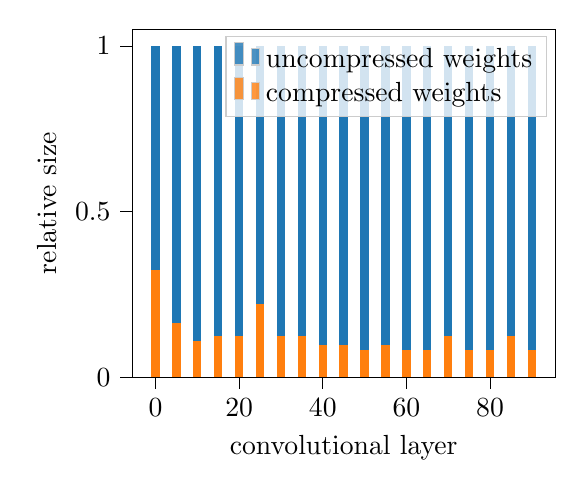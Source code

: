 % This file was created with tikzplotlib v0.10.1.
\begin{tikzpicture}

\definecolor{darkgray176}{RGB}{176,176,176}
\definecolor{darkorange25512714}{RGB}{255,127,14}
\definecolor{lightgray204}{RGB}{204,204,204}
\definecolor{steelblue31119180}{RGB}{31,119,180}

\begin{axis}[
height=6cm,
legend cell align={left},
legend style={fill opacity=0.8, draw opacity=1, text opacity=1, draw=lightgray204},
tick align=outside,
tick pos=left,
x grid style={darkgray176},
xlabel={convolutional layer},
xmin=-5.6, xmax=95.6,
xtick style={color=black},
y grid style={darkgray176},
ylabel={relative size},
ymin=0.0, ymax=1.05,
ytick style={color=black}
]
\draw[draw=none,fill=steelblue31119180] (axis cs:-1.0,0.0) rectangle (axis cs:1.0,1.0);
\addlegendimage{ybar,ybar legend,draw=none,fill=steelblue31119180}
\addlegendentry{uncompressed weights}

\draw[draw=none,fill=steelblue31119180] (axis cs:4.0,0.0) rectangle (axis cs:6.0,1.0);
\draw[draw=none,fill=steelblue31119180] (axis cs:9.0,0.0) rectangle (axis cs:11.0,1.0);
\draw[draw=none,fill=steelblue31119180] (axis cs:14.0,0.0) rectangle (axis cs:16.0,1.0);
\draw[draw=none,fill=steelblue31119180] (axis cs:19.0,0.0) rectangle (axis cs:21.0,1.0);
\draw[draw=none,fill=steelblue31119180] (axis cs:24.0,0.0) rectangle (axis cs:26.0,1.0);
\draw[draw=none,fill=steelblue31119180] (axis cs:29.0,0.0) rectangle (axis cs:31.0,1.0);
\draw[draw=none,fill=steelblue31119180] (axis cs:34.0,0.0) rectangle (axis cs:36.0,1.0);
\draw[draw=none,fill=steelblue31119180] (axis cs:39.0,0.0) rectangle (axis cs:41.0,1.0);
\draw[draw=none,fill=steelblue31119180] (axis cs:44.0,0.0) rectangle (axis cs:46.0,1.0);
\draw[draw=none,fill=steelblue31119180] (axis cs:49.0,0.0) rectangle (axis cs:51.0,1.0);
\draw[draw=none,fill=steelblue31119180] (axis cs:54.0,0.0) rectangle (axis cs:56.0,1.0);
\draw[draw=none,fill=steelblue31119180] (axis cs:59.0,0.0) rectangle (axis cs:61.0,1.0);
\draw[draw=none,fill=steelblue31119180] (axis cs:64.0,0.0) rectangle (axis cs:66.0,1.0);
\draw[draw=none,fill=steelblue31119180] (axis cs:69.0,0.0) rectangle (axis cs:71.0,1.0);
\draw[draw=none,fill=steelblue31119180] (axis cs:74.0,0.0) rectangle (axis cs:76.0,1.0);
\draw[draw=none,fill=steelblue31119180] (axis cs:79.0,0.0) rectangle (axis cs:81.0,1.0);
\draw[draw=none,fill=steelblue31119180] (axis cs:84.0,0.0) rectangle (axis cs:86.0,1.0);
\draw[draw=none,fill=steelblue31119180] (axis cs:89.0,0.0) rectangle (axis cs:91.0,1.0);
\draw[draw=none,fill=darkorange25512714] (axis cs:-1.0,0.0) rectangle (axis cs:1.0,0.322);
\addlegendimage{ybar,ybar legend,draw=none,fill=darkorange25512714}
\addlegendentry{compressed weights}

\draw[draw=none,fill=darkorange25512714] (axis cs:4.0,0.0) rectangle (axis cs:6.0,0.164);
\draw[draw=none,fill=darkorange25512714] (axis cs:9.0,0.0) rectangle (axis cs:11.0,0.108);
\draw[draw=none,fill=darkorange25512714] (axis cs:14.0,0.0) rectangle (axis cs:16.0,0.123);
\draw[draw=none,fill=darkorange25512714] (axis cs:19.0,0.0) rectangle (axis cs:21.0,0.123);
\draw[draw=none,fill=darkorange25512714] (axis cs:24.0,0.0) rectangle (axis cs:26.0,0.22);
\draw[draw=none,fill=darkorange25512714] (axis cs:29.0,0.0) rectangle (axis cs:31.0,0.123);
\draw[draw=none,fill=darkorange25512714] (axis cs:34.0,0.0) rectangle (axis cs:36.0,0.124);
\draw[draw=none,fill=darkorange25512714] (axis cs:39.0,0.0) rectangle (axis cs:41.0,0.097);
\draw[draw=none,fill=darkorange25512714] (axis cs:44.0,0.0) rectangle (axis cs:46.0,0.097);
\draw[draw=none,fill=darkorange25512714] (axis cs:49.0,0.0) rectangle (axis cs:51.0,0.083);
\draw[draw=none,fill=darkorange25512714] (axis cs:54.0,0.0) rectangle (axis cs:56.0,0.097);
\draw[draw=none,fill=darkorange25512714] (axis cs:59.0,0.0) rectangle (axis cs:61.0,0.083);
\draw[draw=none,fill=darkorange25512714] (axis cs:64.0,0.0) rectangle (axis cs:66.0,0.083);
\draw[draw=none,fill=darkorange25512714] (axis cs:69.0,0.0) rectangle (axis cs:71.0,0.125);
\draw[draw=none,fill=darkorange25512714] (axis cs:74.0,0.0) rectangle (axis cs:76.0,0.083);
\draw[draw=none,fill=darkorange25512714] (axis cs:79.0,0.0) rectangle (axis cs:81.0,0.083);
\draw[draw=none,fill=darkorange25512714] (axis cs:84.0,0.0) rectangle (axis cs:86.0,0.125);
\draw[draw=none,fill=darkorange25512714] (axis cs:89.0,0.0) rectangle (axis cs:91.0,0.083);
\end{axis}

\end{tikzpicture}
